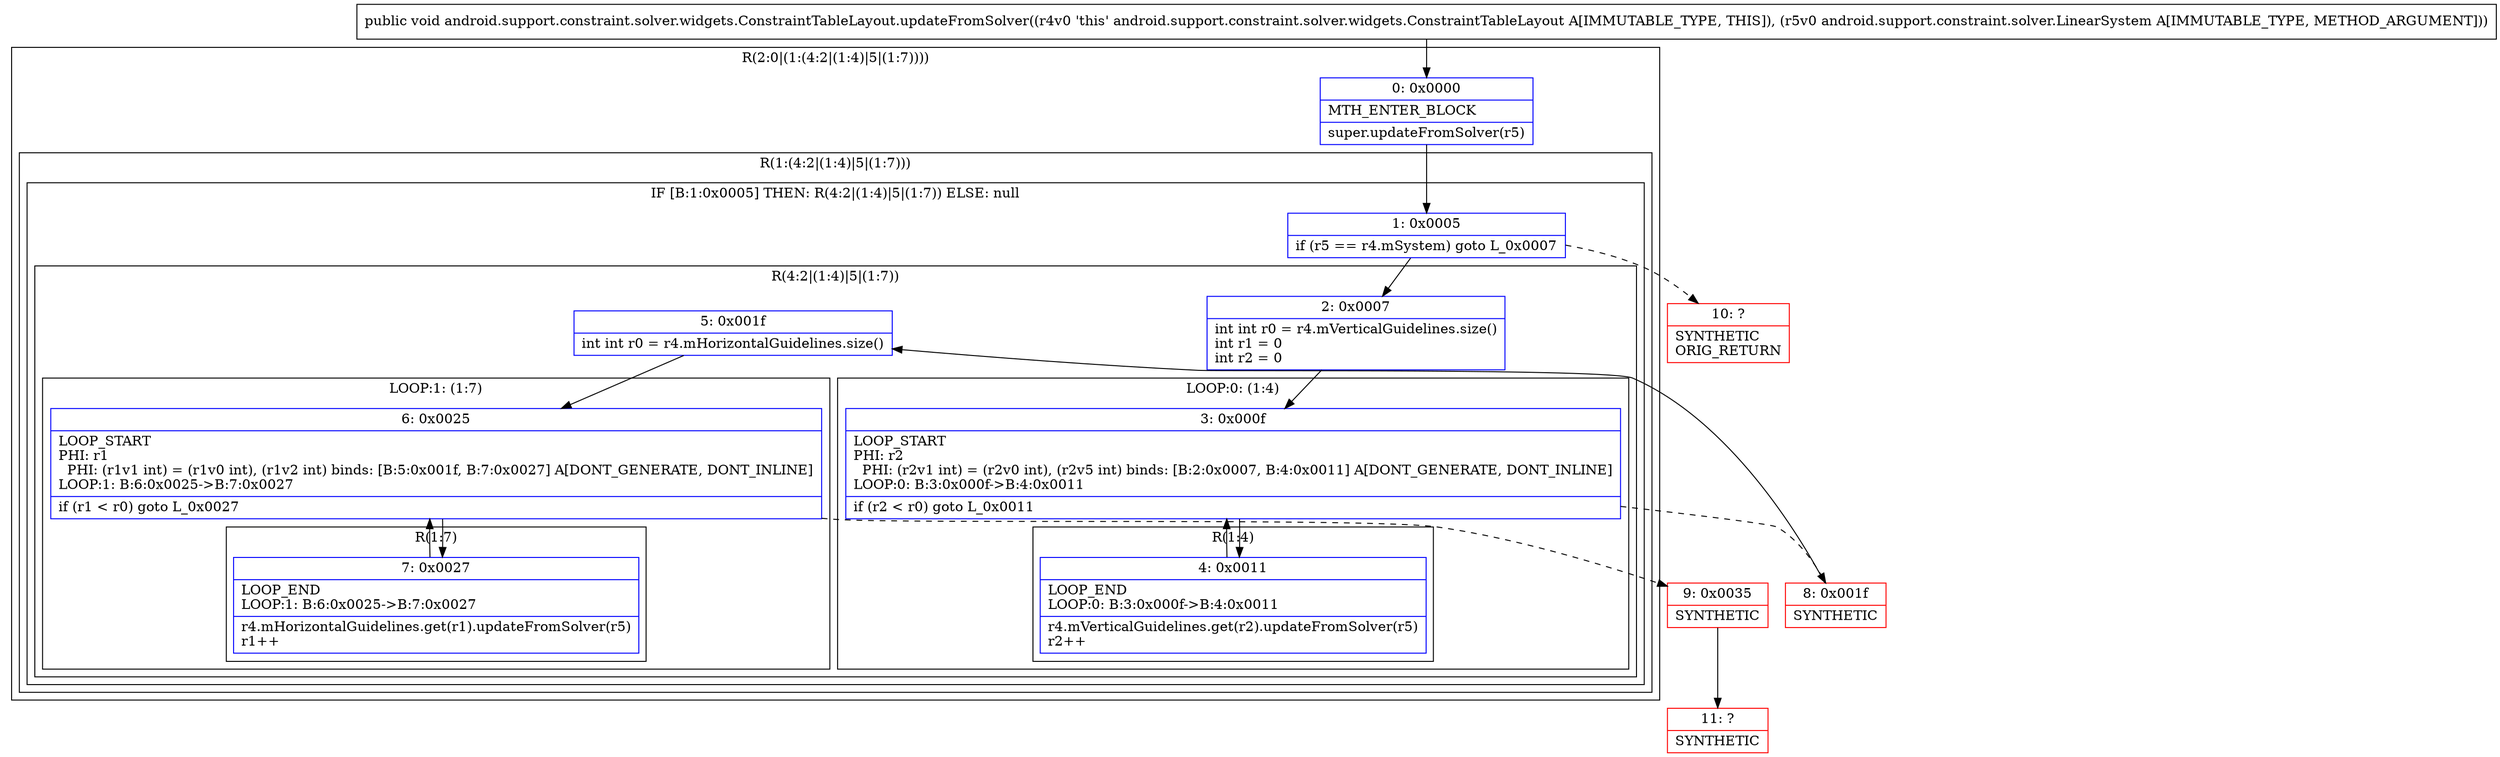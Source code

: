 digraph "CFG forandroid.support.constraint.solver.widgets.ConstraintTableLayout.updateFromSolver(Landroid\/support\/constraint\/solver\/LinearSystem;)V" {
subgraph cluster_Region_228274975 {
label = "R(2:0|(1:(4:2|(1:4)|5|(1:7))))";
node [shape=record,color=blue];
Node_0 [shape=record,label="{0\:\ 0x0000|MTH_ENTER_BLOCK\l|super.updateFromSolver(r5)\l}"];
subgraph cluster_Region_1302467133 {
label = "R(1:(4:2|(1:4)|5|(1:7)))";
node [shape=record,color=blue];
subgraph cluster_IfRegion_231130657 {
label = "IF [B:1:0x0005] THEN: R(4:2|(1:4)|5|(1:7)) ELSE: null";
node [shape=record,color=blue];
Node_1 [shape=record,label="{1\:\ 0x0005|if (r5 == r4.mSystem) goto L_0x0007\l}"];
subgraph cluster_Region_1827634032 {
label = "R(4:2|(1:4)|5|(1:7))";
node [shape=record,color=blue];
Node_2 [shape=record,label="{2\:\ 0x0007|int int r0 = r4.mVerticalGuidelines.size()\lint r1 = 0\lint r2 = 0\l}"];
subgraph cluster_LoopRegion_2123512413 {
label = "LOOP:0: (1:4)";
node [shape=record,color=blue];
Node_3 [shape=record,label="{3\:\ 0x000f|LOOP_START\lPHI: r2 \l  PHI: (r2v1 int) = (r2v0 int), (r2v5 int) binds: [B:2:0x0007, B:4:0x0011] A[DONT_GENERATE, DONT_INLINE]\lLOOP:0: B:3:0x000f\-\>B:4:0x0011\l|if (r2 \< r0) goto L_0x0011\l}"];
subgraph cluster_Region_1401576035 {
label = "R(1:4)";
node [shape=record,color=blue];
Node_4 [shape=record,label="{4\:\ 0x0011|LOOP_END\lLOOP:0: B:3:0x000f\-\>B:4:0x0011\l|r4.mVerticalGuidelines.get(r2).updateFromSolver(r5)\lr2++\l}"];
}
}
Node_5 [shape=record,label="{5\:\ 0x001f|int int r0 = r4.mHorizontalGuidelines.size()\l}"];
subgraph cluster_LoopRegion_287924936 {
label = "LOOP:1: (1:7)";
node [shape=record,color=blue];
Node_6 [shape=record,label="{6\:\ 0x0025|LOOP_START\lPHI: r1 \l  PHI: (r1v1 int) = (r1v0 int), (r1v2 int) binds: [B:5:0x001f, B:7:0x0027] A[DONT_GENERATE, DONT_INLINE]\lLOOP:1: B:6:0x0025\-\>B:7:0x0027\l|if (r1 \< r0) goto L_0x0027\l}"];
subgraph cluster_Region_1143573869 {
label = "R(1:7)";
node [shape=record,color=blue];
Node_7 [shape=record,label="{7\:\ 0x0027|LOOP_END\lLOOP:1: B:6:0x0025\-\>B:7:0x0027\l|r4.mHorizontalGuidelines.get(r1).updateFromSolver(r5)\lr1++\l}"];
}
}
}
}
}
}
Node_8 [shape=record,color=red,label="{8\:\ 0x001f|SYNTHETIC\l}"];
Node_9 [shape=record,color=red,label="{9\:\ 0x0035|SYNTHETIC\l}"];
Node_10 [shape=record,color=red,label="{10\:\ ?|SYNTHETIC\lORIG_RETURN\l}"];
Node_11 [shape=record,color=red,label="{11\:\ ?|SYNTHETIC\l}"];
MethodNode[shape=record,label="{public void android.support.constraint.solver.widgets.ConstraintTableLayout.updateFromSolver((r4v0 'this' android.support.constraint.solver.widgets.ConstraintTableLayout A[IMMUTABLE_TYPE, THIS]), (r5v0 android.support.constraint.solver.LinearSystem A[IMMUTABLE_TYPE, METHOD_ARGUMENT])) }"];
MethodNode -> Node_0;
Node_0 -> Node_1;
Node_1 -> Node_2;
Node_1 -> Node_10[style=dashed];
Node_2 -> Node_3;
Node_3 -> Node_4;
Node_3 -> Node_8[style=dashed];
Node_4 -> Node_3;
Node_5 -> Node_6;
Node_6 -> Node_7;
Node_6 -> Node_9[style=dashed];
Node_7 -> Node_6;
Node_8 -> Node_5;
Node_9 -> Node_11;
}

